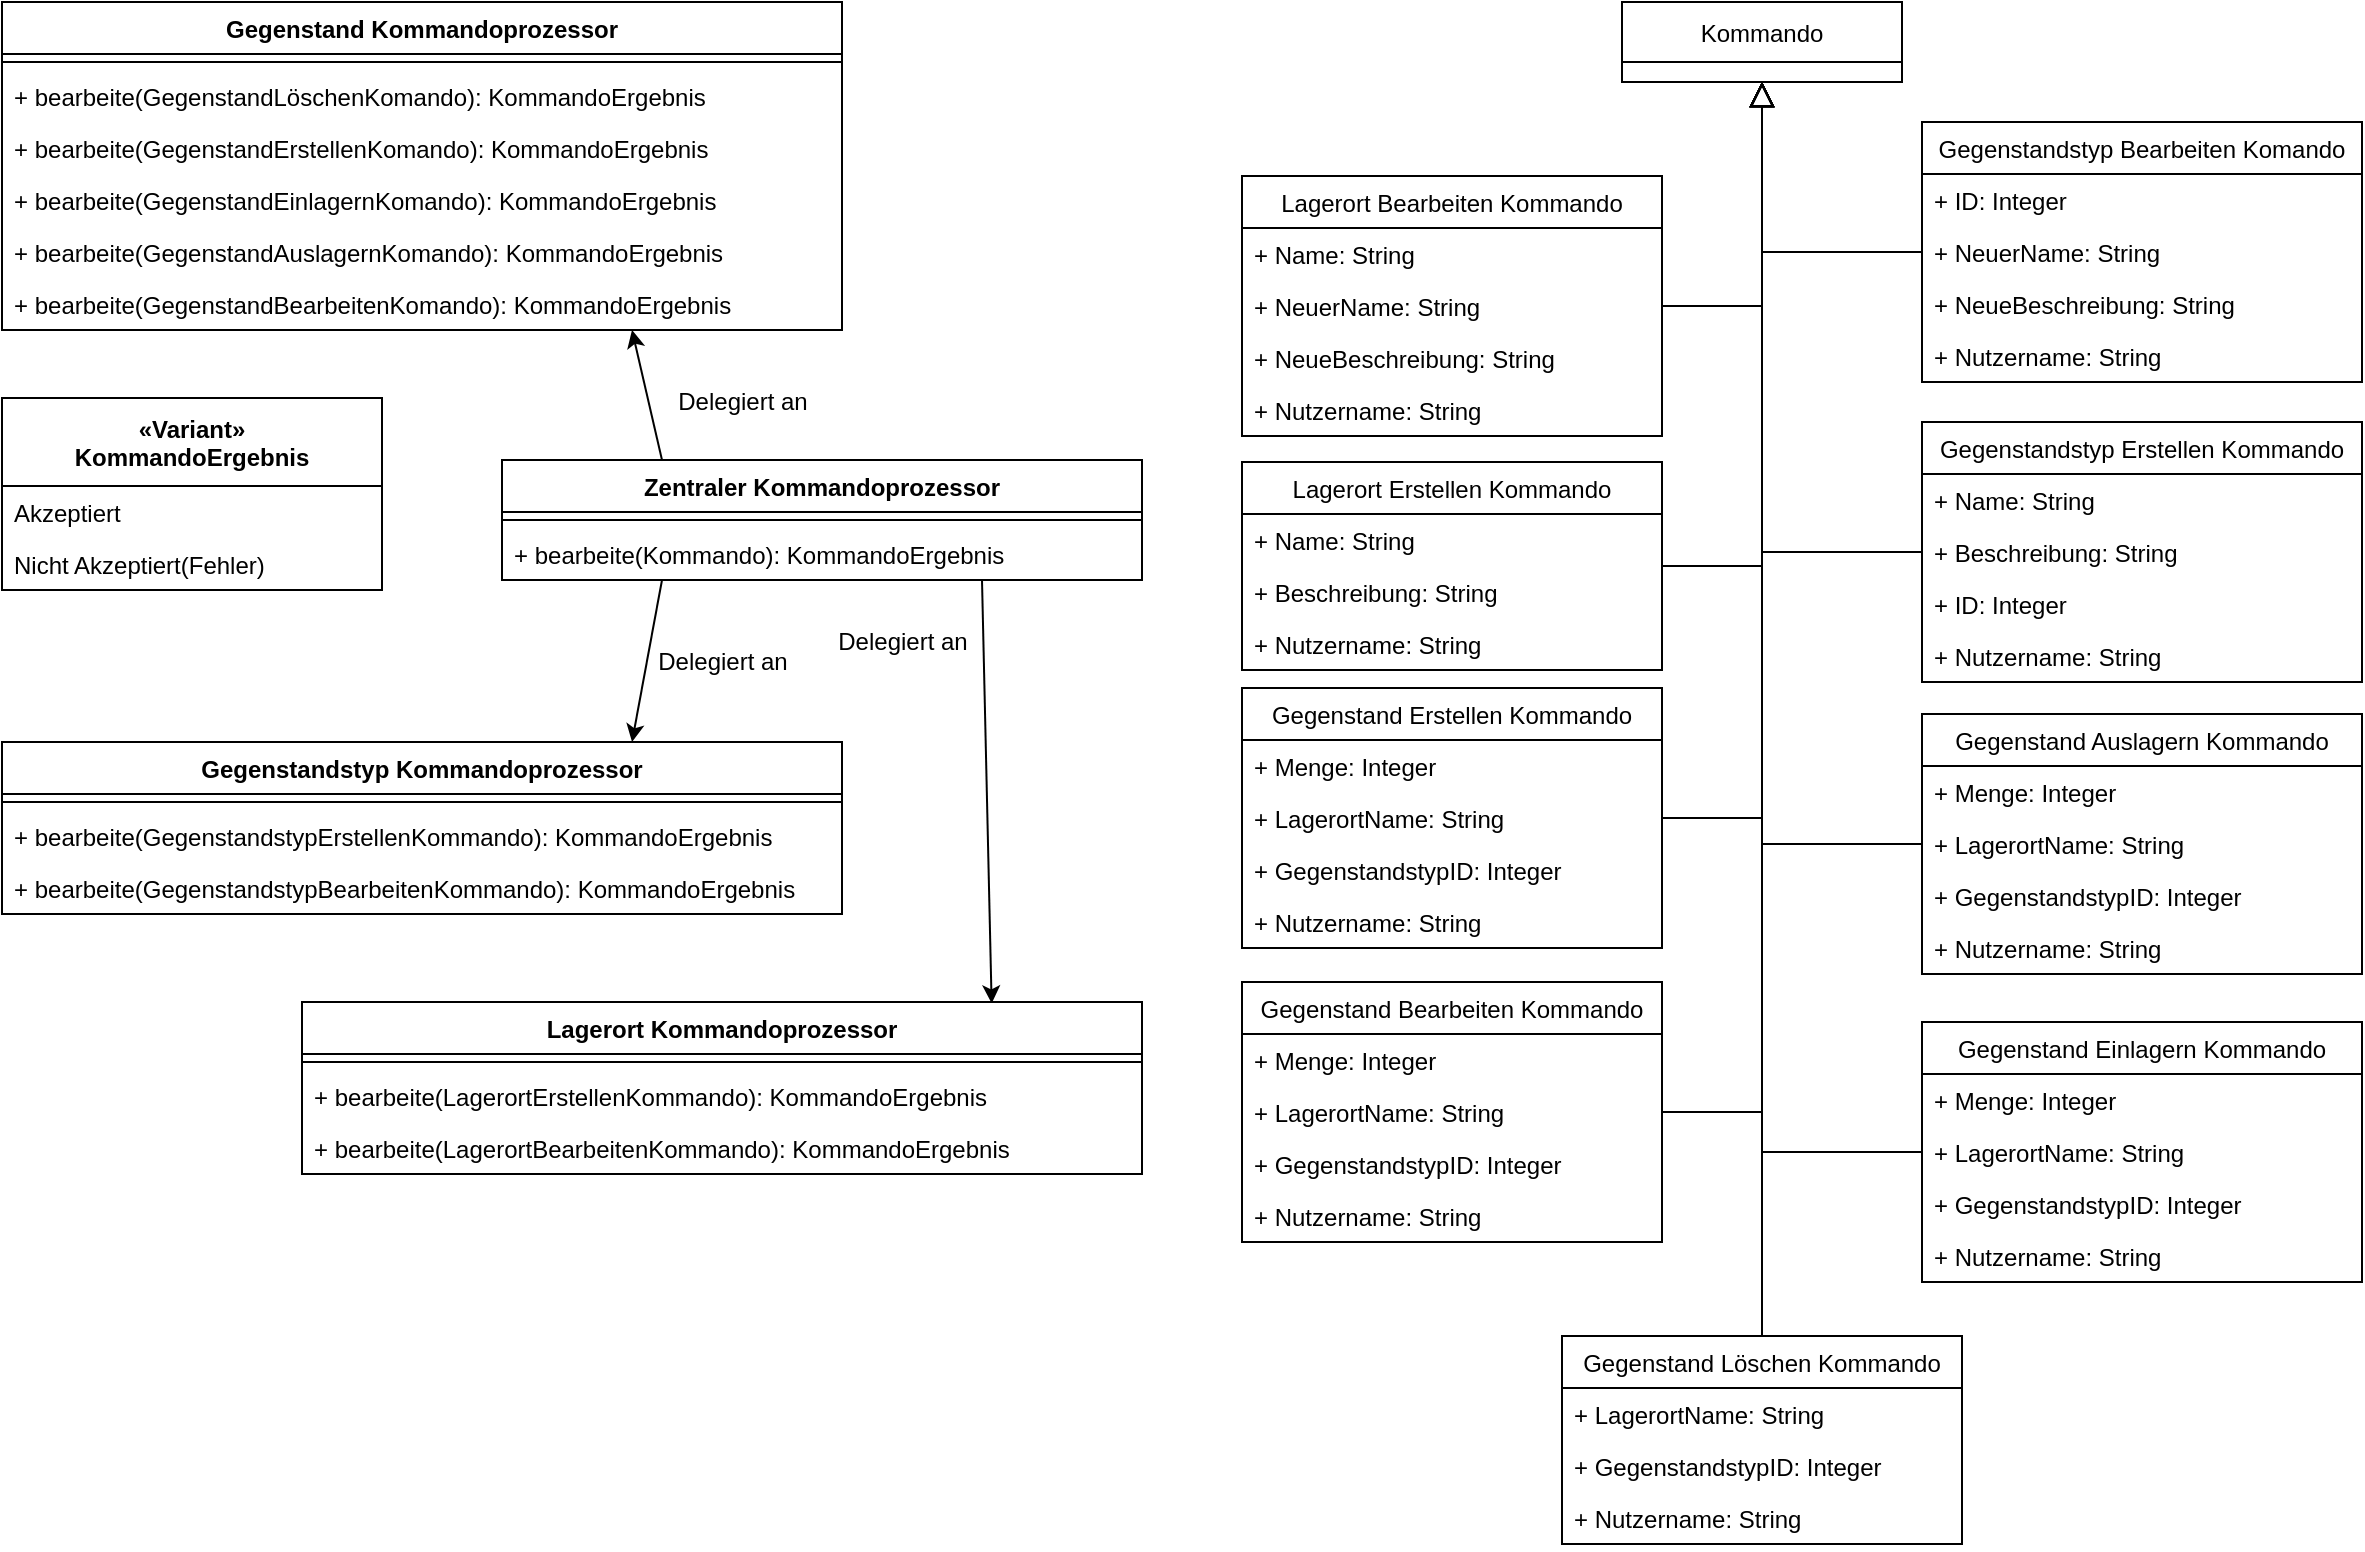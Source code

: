 <mxfile version="13.2.4" type="device"><diagram id="qqKshQ5H5uidfKz9Hw5a" name="Page-1"><mxGraphModel dx="652" dy="323" grid="1" gridSize="10" guides="1" tooltips="1" connect="1" arrows="1" fold="1" page="1" pageScale="1" pageWidth="850" pageHeight="1100" math="0" shadow="0"><root><mxCell id="0"/><mxCell id="1" parent="0"/><mxCell id="zfoi2NoK0QGwdhBa56pl-32" style="edgeStyle=none;rounded=0;orthogonalLoop=1;jettySize=auto;html=1;exitX=0.75;exitY=1;exitDx=0;exitDy=0;entryX=0.25;entryY=0;entryDx=0;entryDy=0;startArrow=classic;startFill=1;endArrow=none;endFill=0;" edge="1" parent="1" source="zfoi2NoK0QGwdhBa56pl-10" target="zfoi2NoK0QGwdhBa56pl-2"><mxGeometry relative="1" as="geometry"/></mxCell><mxCell id="zfoi2NoK0QGwdhBa56pl-10" value="Gegenstand Kommandoprozessor" style="swimlane;fontStyle=1;align=center;verticalAlign=top;childLayout=stackLayout;horizontal=1;startSize=26;horizontalStack=0;resizeParent=1;resizeParentMax=0;resizeLast=0;collapsible=1;marginBottom=0;" vertex="1" parent="1"><mxGeometry x="40" y="40" width="420" height="164" as="geometry"/></mxCell><mxCell id="zfoi2NoK0QGwdhBa56pl-12" value="" style="line;strokeWidth=1;fillColor=none;align=left;verticalAlign=middle;spacingTop=-1;spacingLeft=3;spacingRight=3;rotatable=0;labelPosition=right;points=[];portConstraint=eastwest;" vertex="1" parent="zfoi2NoK0QGwdhBa56pl-10"><mxGeometry y="26" width="420" height="8" as="geometry"/></mxCell><mxCell id="zfoi2NoK0QGwdhBa56pl-13" value="+ bearbeite(GegenstandLöschenKomando): KommandoErgebnis" style="text;strokeColor=none;fillColor=none;align=left;verticalAlign=top;spacingLeft=4;spacingRight=4;overflow=hidden;rotatable=0;points=[[0,0.5],[1,0.5]];portConstraint=eastwest;" vertex="1" parent="zfoi2NoK0QGwdhBa56pl-10"><mxGeometry y="34" width="420" height="26" as="geometry"/></mxCell><mxCell id="zfoi2NoK0QGwdhBa56pl-14" value="+ bearbeite(GegenstandErstellenKomando): KommandoErgebnis" style="text;strokeColor=none;fillColor=none;align=left;verticalAlign=top;spacingLeft=4;spacingRight=4;overflow=hidden;rotatable=0;points=[[0,0.5],[1,0.5]];portConstraint=eastwest;" vertex="1" parent="zfoi2NoK0QGwdhBa56pl-10"><mxGeometry y="60" width="420" height="26" as="geometry"/></mxCell><mxCell id="zfoi2NoK0QGwdhBa56pl-15" value="+ bearbeite(GegenstandEinlagernKomando): KommandoErgebnis" style="text;strokeColor=none;fillColor=none;align=left;verticalAlign=top;spacingLeft=4;spacingRight=4;overflow=hidden;rotatable=0;points=[[0,0.5],[1,0.5]];portConstraint=eastwest;" vertex="1" parent="zfoi2NoK0QGwdhBa56pl-10"><mxGeometry y="86" width="420" height="26" as="geometry"/></mxCell><mxCell id="zfoi2NoK0QGwdhBa56pl-16" value="+ bearbeite(GegenstandAuslagernKomando): KommandoErgebnis" style="text;strokeColor=none;fillColor=none;align=left;verticalAlign=top;spacingLeft=4;spacingRight=4;overflow=hidden;rotatable=0;points=[[0,0.5],[1,0.5]];portConstraint=eastwest;" vertex="1" parent="zfoi2NoK0QGwdhBa56pl-10"><mxGeometry y="112" width="420" height="26" as="geometry"/></mxCell><mxCell id="zfoi2NoK0QGwdhBa56pl-18" value="+ bearbeite(GegenstandBearbeitenKomando): KommandoErgebnis" style="text;strokeColor=none;fillColor=none;align=left;verticalAlign=top;spacingLeft=4;spacingRight=4;overflow=hidden;rotatable=0;points=[[0,0.5],[1,0.5]];portConstraint=eastwest;" vertex="1" parent="zfoi2NoK0QGwdhBa56pl-10"><mxGeometry y="138" width="420" height="26" as="geometry"/></mxCell><mxCell id="zfoi2NoK0QGwdhBa56pl-6" value="«Variant»&#10;KommandoErgebnis" style="swimlane;fontStyle=1;childLayout=stackLayout;horizontal=1;startSize=44;fillColor=none;horizontalStack=0;resizeParent=1;resizeParentMax=0;resizeLast=0;collapsible=1;marginBottom=0;strokeColor=#000000;" vertex="1" parent="1"><mxGeometry x="40" y="238" width="190" height="96" as="geometry"/></mxCell><mxCell id="zfoi2NoK0QGwdhBa56pl-7" value="Akzeptiert" style="text;strokeColor=none;fillColor=none;align=left;verticalAlign=top;spacingLeft=4;spacingRight=4;overflow=hidden;rotatable=0;points=[[0,0.5],[1,0.5]];portConstraint=eastwest;" vertex="1" parent="zfoi2NoK0QGwdhBa56pl-6"><mxGeometry y="44" width="190" height="26" as="geometry"/></mxCell><mxCell id="zfoi2NoK0QGwdhBa56pl-8" value="Nicht Akzeptiert(Fehler)" style="text;strokeColor=none;fillColor=none;align=left;verticalAlign=top;spacingLeft=4;spacingRight=4;overflow=hidden;rotatable=0;points=[[0,0.5],[1,0.5]];portConstraint=eastwest;" vertex="1" parent="zfoi2NoK0QGwdhBa56pl-6"><mxGeometry y="70" width="190" height="26" as="geometry"/></mxCell><mxCell id="zfoi2NoK0QGwdhBa56pl-94" style="edgeStyle=none;rounded=0;orthogonalLoop=1;jettySize=auto;html=1;exitX=0.25;exitY=1;exitDx=0;exitDy=0;entryX=0.75;entryY=0;entryDx=0;entryDy=0;startArrow=none;startFill=0;endArrow=classic;endFill=1;" edge="1" parent="1" source="zfoi2NoK0QGwdhBa56pl-2" target="zfoi2NoK0QGwdhBa56pl-26"><mxGeometry relative="1" as="geometry"/></mxCell><mxCell id="zfoi2NoK0QGwdhBa56pl-96" style="edgeStyle=none;rounded=0;orthogonalLoop=1;jettySize=auto;html=1;exitX=0.75;exitY=1;exitDx=0;exitDy=0;entryX=0.821;entryY=0.008;entryDx=0;entryDy=0;startArrow=none;startFill=0;endArrow=classic;endFill=1;entryPerimeter=0;" edge="1" parent="1" source="zfoi2NoK0QGwdhBa56pl-2" target="zfoi2NoK0QGwdhBa56pl-19"><mxGeometry relative="1" as="geometry"/></mxCell><mxCell id="zfoi2NoK0QGwdhBa56pl-2" value="Zentraler Kommandoprozessor" style="swimlane;fontStyle=1;align=center;verticalAlign=top;childLayout=stackLayout;horizontal=1;startSize=26;horizontalStack=0;resizeParent=1;resizeParentMax=0;resizeLast=0;collapsible=1;marginBottom=0;" vertex="1" parent="1"><mxGeometry x="290" y="269" width="320" height="60" as="geometry"/></mxCell><mxCell id="zfoi2NoK0QGwdhBa56pl-4" value="" style="line;strokeWidth=1;fillColor=none;align=left;verticalAlign=middle;spacingTop=-1;spacingLeft=3;spacingRight=3;rotatable=0;labelPosition=right;points=[];portConstraint=eastwest;" vertex="1" parent="zfoi2NoK0QGwdhBa56pl-2"><mxGeometry y="26" width="320" height="8" as="geometry"/></mxCell><mxCell id="zfoi2NoK0QGwdhBa56pl-5" value="+ bearbeite(Kommando): KommandoErgebnis" style="text;strokeColor=none;fillColor=none;align=left;verticalAlign=top;spacingLeft=4;spacingRight=4;overflow=hidden;rotatable=0;points=[[0,0.5],[1,0.5]];portConstraint=eastwest;" vertex="1" parent="zfoi2NoK0QGwdhBa56pl-2"><mxGeometry y="34" width="320" height="26" as="geometry"/></mxCell><mxCell id="zfoi2NoK0QGwdhBa56pl-35" value="Delegiert an" style="text;html=1;align=center;verticalAlign=middle;resizable=0;points=[];autosize=1;" vertex="1" parent="1"><mxGeometry x="370" y="230" width="80" height="20" as="geometry"/></mxCell><mxCell id="zfoi2NoK0QGwdhBa56pl-36" value="Delegiert an" style="text;html=1;align=center;verticalAlign=middle;resizable=0;points=[];autosize=1;" vertex="1" parent="1"><mxGeometry x="450" y="350" width="80" height="20" as="geometry"/></mxCell><mxCell id="zfoi2NoK0QGwdhBa56pl-37" value="Delegiert an" style="text;html=1;align=center;verticalAlign=middle;resizable=0;points=[];autosize=1;" vertex="1" parent="1"><mxGeometry x="360" y="360" width="80" height="20" as="geometry"/></mxCell><mxCell id="zfoi2NoK0QGwdhBa56pl-38" style="edgeStyle=orthogonalEdgeStyle;rounded=0;orthogonalLoop=1;jettySize=auto;html=1;exitX=0.5;exitY=1;exitDx=0;exitDy=0;entryX=1;entryY=0.5;entryDx=0;entryDy=0;endArrow=none;endFill=0;endSize=6;startSize=10;startArrow=block;startFill=0;" edge="1" parent="1" source="zfoi2NoK0QGwdhBa56pl-51" target="zfoi2NoK0QGwdhBa56pl-55"><mxGeometry relative="1" as="geometry"/></mxCell><mxCell id="zfoi2NoK0QGwdhBa56pl-39" style="edgeStyle=orthogonalEdgeStyle;rounded=0;orthogonalLoop=1;jettySize=auto;html=1;exitX=0.5;exitY=1;exitDx=0;exitDy=0;entryX=0;entryY=0.5;entryDx=0;entryDy=0;startArrow=block;startFill=0;startSize=10;endArrow=none;endFill=0;endSize=6;" edge="1" parent="1" source="zfoi2NoK0QGwdhBa56pl-51" target="zfoi2NoK0QGwdhBa56pl-65"><mxGeometry relative="1" as="geometry"/></mxCell><mxCell id="zfoi2NoK0QGwdhBa56pl-40" style="edgeStyle=orthogonalEdgeStyle;rounded=0;orthogonalLoop=1;jettySize=auto;html=1;exitX=0.5;exitY=1;exitDx=0;exitDy=0;entryX=1;entryY=0.5;entryDx=0;entryDy=0;startArrow=block;startFill=0;startSize=10;endArrow=none;endFill=0;endSize=6;" edge="1" parent="1" source="zfoi2NoK0QGwdhBa56pl-51" target="zfoi2NoK0QGwdhBa56pl-47"><mxGeometry relative="1" as="geometry"/></mxCell><mxCell id="zfoi2NoK0QGwdhBa56pl-41" style="edgeStyle=orthogonalEdgeStyle;rounded=0;orthogonalLoop=1;jettySize=auto;html=1;exitX=0.5;exitY=1;exitDx=0;exitDy=0;entryX=0;entryY=0.5;entryDx=0;entryDy=0;startArrow=block;startFill=0;startSize=10;endArrow=none;endFill=0;endSize=6;" edge="1" parent="1" source="zfoi2NoK0QGwdhBa56pl-51" target="zfoi2NoK0QGwdhBa56pl-80"><mxGeometry relative="1" as="geometry"/></mxCell><mxCell id="zfoi2NoK0QGwdhBa56pl-42" style="edgeStyle=orthogonalEdgeStyle;rounded=0;orthogonalLoop=1;jettySize=auto;html=1;exitX=0.5;exitY=1;exitDx=0;exitDy=0;entryX=1;entryY=0.5;entryDx=0;entryDy=0;startArrow=block;startFill=0;startSize=10;endArrow=none;endFill=0;endSize=6;" edge="1" parent="1" source="zfoi2NoK0QGwdhBa56pl-51" target="zfoi2NoK0QGwdhBa56pl-75"><mxGeometry relative="1" as="geometry"/></mxCell><mxCell id="zfoi2NoK0QGwdhBa56pl-43" style="edgeStyle=orthogonalEdgeStyle;rounded=0;orthogonalLoop=1;jettySize=auto;html=1;exitX=0.5;exitY=1;exitDx=0;exitDy=0;entryX=0;entryY=0.5;entryDx=0;entryDy=0;startArrow=block;startFill=0;startSize=10;endArrow=none;endFill=0;endSize=6;" edge="1" parent="1" source="zfoi2NoK0QGwdhBa56pl-51" target="zfoi2NoK0QGwdhBa56pl-60"><mxGeometry relative="1" as="geometry"/></mxCell><mxCell id="zfoi2NoK0QGwdhBa56pl-44" style="edgeStyle=orthogonalEdgeStyle;rounded=0;orthogonalLoop=1;jettySize=auto;html=1;exitX=0.5;exitY=1;exitDx=0;exitDy=0;entryX=1;entryY=0.5;entryDx=0;entryDy=0;startArrow=block;startFill=0;startSize=10;endArrow=none;endFill=0;endSize=6;" edge="1" parent="1" source="zfoi2NoK0QGwdhBa56pl-51" target="zfoi2NoK0QGwdhBa56pl-70"><mxGeometry relative="1" as="geometry"/></mxCell><mxCell id="zfoi2NoK0QGwdhBa56pl-45" style="edgeStyle=orthogonalEdgeStyle;rounded=0;orthogonalLoop=1;jettySize=auto;html=1;exitX=0.5;exitY=1;exitDx=0;exitDy=0;entryX=0;entryY=0.5;entryDx=0;entryDy=0;startArrow=block;startFill=0;startSize=10;endArrow=none;endFill=0;endSize=6;" edge="1" parent="1" source="zfoi2NoK0QGwdhBa56pl-51" target="zfoi2NoK0QGwdhBa56pl-85"><mxGeometry relative="1" as="geometry"/></mxCell><mxCell id="zfoi2NoK0QGwdhBa56pl-46" style="edgeStyle=orthogonalEdgeStyle;rounded=0;orthogonalLoop=1;jettySize=auto;html=1;exitX=0.5;exitY=1;exitDx=0;exitDy=0;startArrow=block;startFill=0;startSize=10;endArrow=none;endFill=0;endSize=6;entryX=0.5;entryY=0;entryDx=0;entryDy=0;" edge="1" parent="1" source="zfoi2NoK0QGwdhBa56pl-51" target="zfoi2NoK0QGwdhBa56pl-88"><mxGeometry relative="1" as="geometry"><mxPoint x="920" y="620" as="targetPoint"/><Array as="points"/></mxGeometry></mxCell><mxCell id="zfoi2NoK0QGwdhBa56pl-26" value="Gegenstandstyp Kommandoprozessor" style="swimlane;fontStyle=1;align=center;verticalAlign=top;childLayout=stackLayout;horizontal=1;startSize=26;horizontalStack=0;resizeParent=1;resizeParentMax=0;resizeLast=0;collapsible=1;marginBottom=0;" vertex="1" parent="1"><mxGeometry x="40" y="410" width="420" height="86" as="geometry"/></mxCell><mxCell id="zfoi2NoK0QGwdhBa56pl-27" value="" style="line;strokeWidth=1;fillColor=none;align=left;verticalAlign=middle;spacingTop=-1;spacingLeft=3;spacingRight=3;rotatable=0;labelPosition=right;points=[];portConstraint=eastwest;" vertex="1" parent="zfoi2NoK0QGwdhBa56pl-26"><mxGeometry y="26" width="420" height="8" as="geometry"/></mxCell><mxCell id="zfoi2NoK0QGwdhBa56pl-28" value="+ bearbeite(GegenstandstypErstellenKommando): KommandoErgebnis" style="text;strokeColor=none;fillColor=none;align=left;verticalAlign=top;spacingLeft=4;spacingRight=4;overflow=hidden;rotatable=0;points=[[0,0.5],[1,0.5]];portConstraint=eastwest;" vertex="1" parent="zfoi2NoK0QGwdhBa56pl-26"><mxGeometry y="34" width="420" height="26" as="geometry"/></mxCell><mxCell id="zfoi2NoK0QGwdhBa56pl-29" value="+ bearbeite(GegenstandstypBearbeitenKommando): KommandoErgebnis" style="text;strokeColor=none;fillColor=none;align=left;verticalAlign=top;spacingLeft=4;spacingRight=4;overflow=hidden;rotatable=0;points=[[0,0.5],[1,0.5]];portConstraint=eastwest;" vertex="1" parent="zfoi2NoK0QGwdhBa56pl-26"><mxGeometry y="60" width="420" height="26" as="geometry"/></mxCell><mxCell id="zfoi2NoK0QGwdhBa56pl-47" value="Lagerort Erstellen Kommando" style="swimlane;fontStyle=0;childLayout=stackLayout;horizontal=1;startSize=26;fillColor=none;horizontalStack=0;resizeParent=1;resizeParentMax=0;resizeLast=0;collapsible=1;marginBottom=0;strokeColor=#000000;" vertex="1" parent="1"><mxGeometry x="660" y="270" width="210" height="104" as="geometry"/></mxCell><mxCell id="zfoi2NoK0QGwdhBa56pl-48" value="+ Name: String" style="text;strokeColor=none;fillColor=none;align=left;verticalAlign=top;spacingLeft=4;spacingRight=4;overflow=hidden;rotatable=0;points=[[0,0.5],[1,0.5]];portConstraint=eastwest;" vertex="1" parent="zfoi2NoK0QGwdhBa56pl-47"><mxGeometry y="26" width="210" height="26" as="geometry"/></mxCell><mxCell id="zfoi2NoK0QGwdhBa56pl-49" value="+ Beschreibung: String" style="text;strokeColor=none;fillColor=none;align=left;verticalAlign=top;spacingLeft=4;spacingRight=4;overflow=hidden;rotatable=0;points=[[0,0.5],[1,0.5]];portConstraint=eastwest;" vertex="1" parent="zfoi2NoK0QGwdhBa56pl-47"><mxGeometry y="52" width="210" height="26" as="geometry"/></mxCell><mxCell id="zfoi2NoK0QGwdhBa56pl-50" value="+ Nutzername: String" style="text;strokeColor=none;fillColor=none;align=left;verticalAlign=top;spacingLeft=4;spacingRight=4;overflow=hidden;rotatable=0;points=[[0,0.5],[1,0.5]];portConstraint=eastwest;" vertex="1" parent="zfoi2NoK0QGwdhBa56pl-47"><mxGeometry y="78" width="210" height="26" as="geometry"/></mxCell><mxCell id="zfoi2NoK0QGwdhBa56pl-51" value="Kommando" style="swimlane;fontStyle=0;childLayout=stackLayout;horizontal=1;startSize=30;fillColor=none;horizontalStack=0;resizeParent=1;resizeParentMax=0;resizeLast=0;collapsible=1;marginBottom=0;strokeColor=#000000;" vertex="1" parent="1"><mxGeometry x="850" y="40" width="140" height="40" as="geometry"/></mxCell><mxCell id="zfoi2NoK0QGwdhBa56pl-53" value="Lagerort Bearbeiten Kommando" style="swimlane;fontStyle=0;childLayout=stackLayout;horizontal=1;startSize=26;fillColor=none;horizontalStack=0;resizeParent=1;resizeParentMax=0;resizeLast=0;collapsible=1;marginBottom=0;strokeColor=#000000;shadow=0;" vertex="1" parent="1"><mxGeometry x="660" y="127" width="210" height="130" as="geometry"/></mxCell><mxCell id="zfoi2NoK0QGwdhBa56pl-54" value="+ Name: String" style="text;strokeColor=none;fillColor=none;align=left;verticalAlign=top;spacingLeft=4;spacingRight=4;overflow=hidden;rotatable=0;points=[[0,0.5],[1,0.5]];portConstraint=eastwest;" vertex="1" parent="zfoi2NoK0QGwdhBa56pl-53"><mxGeometry y="26" width="210" height="26" as="geometry"/></mxCell><mxCell id="zfoi2NoK0QGwdhBa56pl-55" value="+ NeuerName: String" style="text;strokeColor=none;fillColor=none;align=left;verticalAlign=top;spacingLeft=4;spacingRight=4;overflow=hidden;rotatable=0;points=[[0,0.5],[1,0.5]];portConstraint=eastwest;" vertex="1" parent="zfoi2NoK0QGwdhBa56pl-53"><mxGeometry y="52" width="210" height="26" as="geometry"/></mxCell><mxCell id="zfoi2NoK0QGwdhBa56pl-56" value="+ NeueBeschreibung: String" style="text;strokeColor=none;fillColor=none;align=left;verticalAlign=top;spacingLeft=4;spacingRight=4;overflow=hidden;rotatable=0;points=[[0,0.5],[1,0.5]];portConstraint=eastwest;" vertex="1" parent="zfoi2NoK0QGwdhBa56pl-53"><mxGeometry y="78" width="210" height="26" as="geometry"/></mxCell><mxCell id="zfoi2NoK0QGwdhBa56pl-57" value="+ Nutzername: String" style="text;strokeColor=none;fillColor=none;align=left;verticalAlign=top;spacingLeft=4;spacingRight=4;overflow=hidden;rotatable=0;points=[[0,0.5],[1,0.5]];portConstraint=eastwest;" vertex="1" parent="zfoi2NoK0QGwdhBa56pl-53"><mxGeometry y="104" width="210" height="26" as="geometry"/></mxCell><mxCell id="zfoi2NoK0QGwdhBa56pl-58" value="Gegenstand Auslagern Kommando" style="swimlane;fontStyle=0;childLayout=stackLayout;horizontal=1;startSize=26;fillColor=none;horizontalStack=0;resizeParent=1;resizeParentMax=0;resizeLast=0;collapsible=1;marginBottom=0;strokeColor=#000000;" vertex="1" parent="1"><mxGeometry x="1000" y="396" width="220" height="130" as="geometry"/></mxCell><mxCell id="zfoi2NoK0QGwdhBa56pl-59" value="+ Menge: Integer" style="text;strokeColor=none;fillColor=none;align=left;verticalAlign=top;spacingLeft=4;spacingRight=4;overflow=hidden;rotatable=0;points=[[0,0.5],[1,0.5]];portConstraint=eastwest;" vertex="1" parent="zfoi2NoK0QGwdhBa56pl-58"><mxGeometry y="26" width="220" height="26" as="geometry"/></mxCell><mxCell id="zfoi2NoK0QGwdhBa56pl-60" value="+ LagerortName: String" style="text;strokeColor=none;fillColor=none;align=left;verticalAlign=top;spacingLeft=4;spacingRight=4;overflow=hidden;rotatable=0;points=[[0,0.5],[1,0.5]];portConstraint=eastwest;" vertex="1" parent="zfoi2NoK0QGwdhBa56pl-58"><mxGeometry y="52" width="220" height="26" as="geometry"/></mxCell><mxCell id="zfoi2NoK0QGwdhBa56pl-61" value="+ GegenstandstypID: Integer" style="text;strokeColor=none;fillColor=none;align=left;verticalAlign=top;spacingLeft=4;spacingRight=4;overflow=hidden;rotatable=0;points=[[0,0.5],[1,0.5]];portConstraint=eastwest;" vertex="1" parent="zfoi2NoK0QGwdhBa56pl-58"><mxGeometry y="78" width="220" height="26" as="geometry"/></mxCell><mxCell id="zfoi2NoK0QGwdhBa56pl-62" value="+ Nutzername: String" style="text;strokeColor=none;fillColor=none;align=left;verticalAlign=top;spacingLeft=4;spacingRight=4;overflow=hidden;rotatable=0;points=[[0,0.5],[1,0.5]];portConstraint=eastwest;" vertex="1" parent="zfoi2NoK0QGwdhBa56pl-58"><mxGeometry y="104" width="220" height="26" as="geometry"/></mxCell><mxCell id="zfoi2NoK0QGwdhBa56pl-63" value="Gegenstandstyp Bearbeiten Komando" style="swimlane;fontStyle=0;childLayout=stackLayout;horizontal=1;startSize=26;fillColor=none;horizontalStack=0;resizeParent=1;resizeParentMax=0;resizeLast=0;collapsible=1;marginBottom=0;strokeColor=#000000;" vertex="1" parent="1"><mxGeometry x="1000" y="100" width="220" height="130" as="geometry"><mxRectangle x="890" y="730" width="210" height="26" as="alternateBounds"/></mxGeometry></mxCell><mxCell id="zfoi2NoK0QGwdhBa56pl-64" value="+ ID: Integer" style="text;strokeColor=none;fillColor=none;align=left;verticalAlign=top;spacingLeft=4;spacingRight=4;overflow=hidden;rotatable=0;points=[[0,0.5],[1,0.5]];portConstraint=eastwest;" vertex="1" parent="zfoi2NoK0QGwdhBa56pl-63"><mxGeometry y="26" width="220" height="26" as="geometry"/></mxCell><mxCell id="zfoi2NoK0QGwdhBa56pl-65" value="+ NeuerName: String" style="text;strokeColor=none;fillColor=none;align=left;verticalAlign=top;spacingLeft=4;spacingRight=4;overflow=hidden;rotatable=0;points=[[0,0.5],[1,0.5]];portConstraint=eastwest;" vertex="1" parent="zfoi2NoK0QGwdhBa56pl-63"><mxGeometry y="52" width="220" height="26" as="geometry"/></mxCell><mxCell id="zfoi2NoK0QGwdhBa56pl-66" value="+ NeueBeschreibung: String" style="text;strokeColor=none;fillColor=none;align=left;verticalAlign=top;spacingLeft=4;spacingRight=4;overflow=hidden;rotatable=0;points=[[0,0.5],[1,0.5]];portConstraint=eastwest;" vertex="1" parent="zfoi2NoK0QGwdhBa56pl-63"><mxGeometry y="78" width="220" height="26" as="geometry"/></mxCell><mxCell id="zfoi2NoK0QGwdhBa56pl-67" value="+ Nutzername: String" style="text;strokeColor=none;fillColor=none;align=left;verticalAlign=top;spacingLeft=4;spacingRight=4;overflow=hidden;rotatable=0;points=[[0,0.5],[1,0.5]];portConstraint=eastwest;" vertex="1" parent="zfoi2NoK0QGwdhBa56pl-63"><mxGeometry y="104" width="220" height="26" as="geometry"/></mxCell><mxCell id="zfoi2NoK0QGwdhBa56pl-68" value="Gegenstand Bearbeiten Kommando" style="swimlane;fontStyle=0;childLayout=stackLayout;horizontal=1;startSize=26;fillColor=none;horizontalStack=0;resizeParent=1;resizeParentMax=0;resizeLast=0;collapsible=1;marginBottom=0;strokeColor=#000000;" vertex="1" parent="1"><mxGeometry x="660" y="530" width="210" height="130" as="geometry"/></mxCell><mxCell id="zfoi2NoK0QGwdhBa56pl-69" value="+ Menge: Integer" style="text;strokeColor=none;fillColor=none;align=left;verticalAlign=top;spacingLeft=4;spacingRight=4;overflow=hidden;rotatable=0;points=[[0,0.5],[1,0.5]];portConstraint=eastwest;" vertex="1" parent="zfoi2NoK0QGwdhBa56pl-68"><mxGeometry y="26" width="210" height="26" as="geometry"/></mxCell><mxCell id="zfoi2NoK0QGwdhBa56pl-70" value="+ LagerortName: String" style="text;strokeColor=none;fillColor=none;align=left;verticalAlign=top;spacingLeft=4;spacingRight=4;overflow=hidden;rotatable=0;points=[[0,0.5],[1,0.5]];portConstraint=eastwest;" vertex="1" parent="zfoi2NoK0QGwdhBa56pl-68"><mxGeometry y="52" width="210" height="26" as="geometry"/></mxCell><mxCell id="zfoi2NoK0QGwdhBa56pl-71" value="+ GegenstandstypID: Integer" style="text;strokeColor=none;fillColor=none;align=left;verticalAlign=top;spacingLeft=4;spacingRight=4;overflow=hidden;rotatable=0;points=[[0,0.5],[1,0.5]];portConstraint=eastwest;" vertex="1" parent="zfoi2NoK0QGwdhBa56pl-68"><mxGeometry y="78" width="210" height="26" as="geometry"/></mxCell><mxCell id="zfoi2NoK0QGwdhBa56pl-72" value="+ Nutzername: String" style="text;strokeColor=none;fillColor=none;align=left;verticalAlign=top;spacingLeft=4;spacingRight=4;overflow=hidden;rotatable=0;points=[[0,0.5],[1,0.5]];portConstraint=eastwest;" vertex="1" parent="zfoi2NoK0QGwdhBa56pl-68"><mxGeometry y="104" width="210" height="26" as="geometry"/></mxCell><mxCell id="zfoi2NoK0QGwdhBa56pl-73" value="Gegenstand Erstellen Kommando" style="swimlane;fontStyle=0;childLayout=stackLayout;horizontal=1;startSize=26;fillColor=none;horizontalStack=0;resizeParent=1;resizeParentMax=0;resizeLast=0;collapsible=1;marginBottom=0;strokeColor=#000000;" vertex="1" parent="1"><mxGeometry x="660" y="383" width="210" height="130" as="geometry"/></mxCell><mxCell id="zfoi2NoK0QGwdhBa56pl-74" value="+ Menge: Integer" style="text;strokeColor=none;fillColor=none;align=left;verticalAlign=top;spacingLeft=4;spacingRight=4;overflow=hidden;rotatable=0;points=[[0,0.5],[1,0.5]];portConstraint=eastwest;" vertex="1" parent="zfoi2NoK0QGwdhBa56pl-73"><mxGeometry y="26" width="210" height="26" as="geometry"/></mxCell><mxCell id="zfoi2NoK0QGwdhBa56pl-75" value="+ LagerortName: String" style="text;strokeColor=none;fillColor=none;align=left;verticalAlign=top;spacingLeft=4;spacingRight=4;overflow=hidden;rotatable=0;points=[[0,0.5],[1,0.5]];portConstraint=eastwest;" vertex="1" parent="zfoi2NoK0QGwdhBa56pl-73"><mxGeometry y="52" width="210" height="26" as="geometry"/></mxCell><mxCell id="zfoi2NoK0QGwdhBa56pl-76" value="+ GegenstandstypID: Integer" style="text;strokeColor=none;fillColor=none;align=left;verticalAlign=top;spacingLeft=4;spacingRight=4;overflow=hidden;rotatable=0;points=[[0,0.5],[1,0.5]];portConstraint=eastwest;" vertex="1" parent="zfoi2NoK0QGwdhBa56pl-73"><mxGeometry y="78" width="210" height="26" as="geometry"/></mxCell><mxCell id="zfoi2NoK0QGwdhBa56pl-77" value="+ Nutzername: String" style="text;strokeColor=none;fillColor=none;align=left;verticalAlign=top;spacingLeft=4;spacingRight=4;overflow=hidden;rotatable=0;points=[[0,0.5],[1,0.5]];portConstraint=eastwest;" vertex="1" parent="zfoi2NoK0QGwdhBa56pl-73"><mxGeometry y="104" width="210" height="26" as="geometry"/></mxCell><mxCell id="zfoi2NoK0QGwdhBa56pl-78" value="Gegenstandstyp Erstellen Kommando" style="swimlane;fontStyle=0;childLayout=stackLayout;horizontal=1;startSize=26;fillColor=none;horizontalStack=0;resizeParent=1;resizeParentMax=0;resizeLast=0;collapsible=1;marginBottom=0;strokeColor=#000000;" vertex="1" parent="1"><mxGeometry x="1000" y="250" width="220" height="130" as="geometry"/></mxCell><mxCell id="zfoi2NoK0QGwdhBa56pl-79" value="+ Name: String" style="text;strokeColor=none;fillColor=none;align=left;verticalAlign=top;spacingLeft=4;spacingRight=4;overflow=hidden;rotatable=0;points=[[0,0.5],[1,0.5]];portConstraint=eastwest;" vertex="1" parent="zfoi2NoK0QGwdhBa56pl-78"><mxGeometry y="26" width="220" height="26" as="geometry"/></mxCell><mxCell id="zfoi2NoK0QGwdhBa56pl-80" value="+ Beschreibung: String" style="text;strokeColor=none;fillColor=none;align=left;verticalAlign=top;spacingLeft=4;spacingRight=4;overflow=hidden;rotatable=0;points=[[0,0.5],[1,0.5]];portConstraint=eastwest;" vertex="1" parent="zfoi2NoK0QGwdhBa56pl-78"><mxGeometry y="52" width="220" height="26" as="geometry"/></mxCell><mxCell id="zfoi2NoK0QGwdhBa56pl-81" value="+ ID: Integer" style="text;strokeColor=none;fillColor=none;align=left;verticalAlign=top;spacingLeft=4;spacingRight=4;overflow=hidden;rotatable=0;points=[[0,0.5],[1,0.5]];portConstraint=eastwest;" vertex="1" parent="zfoi2NoK0QGwdhBa56pl-78"><mxGeometry y="78" width="220" height="26" as="geometry"/></mxCell><mxCell id="zfoi2NoK0QGwdhBa56pl-82" value="+ Nutzername: String" style="text;strokeColor=none;fillColor=none;align=left;verticalAlign=top;spacingLeft=4;spacingRight=4;overflow=hidden;rotatable=0;points=[[0,0.5],[1,0.5]];portConstraint=eastwest;" vertex="1" parent="zfoi2NoK0QGwdhBa56pl-78"><mxGeometry y="104" width="220" height="26" as="geometry"/></mxCell><mxCell id="zfoi2NoK0QGwdhBa56pl-88" value="Gegenstand Löschen Kommando" style="swimlane;fontStyle=0;childLayout=stackLayout;horizontal=1;startSize=26;fillColor=none;horizontalStack=0;resizeParent=1;resizeParentMax=0;resizeLast=0;collapsible=1;marginBottom=0;strokeColor=#000000;" vertex="1" parent="1"><mxGeometry x="820" y="707" width="200" height="104" as="geometry"/></mxCell><mxCell id="zfoi2NoK0QGwdhBa56pl-89" value="+ LagerortName: String" style="text;strokeColor=none;fillColor=none;align=left;verticalAlign=top;spacingLeft=4;spacingRight=4;overflow=hidden;rotatable=0;points=[[0,0.5],[1,0.5]];portConstraint=eastwest;" vertex="1" parent="zfoi2NoK0QGwdhBa56pl-88"><mxGeometry y="26" width="200" height="26" as="geometry"/></mxCell><mxCell id="zfoi2NoK0QGwdhBa56pl-90" value="+ GegenstandstypID: Integer" style="text;strokeColor=none;fillColor=none;align=left;verticalAlign=top;spacingLeft=4;spacingRight=4;overflow=hidden;rotatable=0;points=[[0,0.5],[1,0.5]];portConstraint=eastwest;" vertex="1" parent="zfoi2NoK0QGwdhBa56pl-88"><mxGeometry y="52" width="200" height="26" as="geometry"/></mxCell><mxCell id="zfoi2NoK0QGwdhBa56pl-91" value="+ Nutzername: String" style="text;strokeColor=none;fillColor=none;align=left;verticalAlign=top;spacingLeft=4;spacingRight=4;overflow=hidden;rotatable=0;points=[[0,0.5],[1,0.5]];portConstraint=eastwest;" vertex="1" parent="zfoi2NoK0QGwdhBa56pl-88"><mxGeometry y="78" width="200" height="26" as="geometry"/></mxCell><mxCell id="zfoi2NoK0QGwdhBa56pl-83" value="Gegenstand Einlagern Kommando" style="swimlane;fontStyle=0;childLayout=stackLayout;horizontal=1;startSize=26;fillColor=none;horizontalStack=0;resizeParent=1;resizeParentMax=0;resizeLast=0;collapsible=1;marginBottom=0;strokeColor=#000000;" vertex="1" parent="1"><mxGeometry x="1000" y="550" width="220" height="130" as="geometry"/></mxCell><mxCell id="zfoi2NoK0QGwdhBa56pl-84" value="+ Menge: Integer" style="text;strokeColor=none;fillColor=none;align=left;verticalAlign=top;spacingLeft=4;spacingRight=4;overflow=hidden;rotatable=0;points=[[0,0.5],[1,0.5]];portConstraint=eastwest;" vertex="1" parent="zfoi2NoK0QGwdhBa56pl-83"><mxGeometry y="26" width="220" height="26" as="geometry"/></mxCell><mxCell id="zfoi2NoK0QGwdhBa56pl-85" value="+ LagerortName: String" style="text;strokeColor=none;fillColor=none;align=left;verticalAlign=top;spacingLeft=4;spacingRight=4;overflow=hidden;rotatable=0;points=[[0,0.5],[1,0.5]];portConstraint=eastwest;" vertex="1" parent="zfoi2NoK0QGwdhBa56pl-83"><mxGeometry y="52" width="220" height="26" as="geometry"/></mxCell><mxCell id="zfoi2NoK0QGwdhBa56pl-86" value="+ GegenstandstypID: Integer" style="text;strokeColor=none;fillColor=none;align=left;verticalAlign=top;spacingLeft=4;spacingRight=4;overflow=hidden;rotatable=0;points=[[0,0.5],[1,0.5]];portConstraint=eastwest;" vertex="1" parent="zfoi2NoK0QGwdhBa56pl-83"><mxGeometry y="78" width="220" height="26" as="geometry"/></mxCell><mxCell id="zfoi2NoK0QGwdhBa56pl-87" value="+ Nutzername: String" style="text;strokeColor=none;fillColor=none;align=left;verticalAlign=top;spacingLeft=4;spacingRight=4;overflow=hidden;rotatable=0;points=[[0,0.5],[1,0.5]];portConstraint=eastwest;" vertex="1" parent="zfoi2NoK0QGwdhBa56pl-83"><mxGeometry y="104" width="220" height="26" as="geometry"/></mxCell><mxCell id="zfoi2NoK0QGwdhBa56pl-19" value="Lagerort Kommandoprozessor" style="swimlane;fontStyle=1;align=center;verticalAlign=top;childLayout=stackLayout;horizontal=1;startSize=26;horizontalStack=0;resizeParent=1;resizeParentMax=0;resizeLast=0;collapsible=1;marginBottom=0;" vertex="1" parent="1"><mxGeometry x="190" y="540" width="420" height="86" as="geometry"/></mxCell><mxCell id="zfoi2NoK0QGwdhBa56pl-20" value="" style="line;strokeWidth=1;fillColor=none;align=left;verticalAlign=middle;spacingTop=-1;spacingLeft=3;spacingRight=3;rotatable=0;labelPosition=right;points=[];portConstraint=eastwest;" vertex="1" parent="zfoi2NoK0QGwdhBa56pl-19"><mxGeometry y="26" width="420" height="8" as="geometry"/></mxCell><mxCell id="zfoi2NoK0QGwdhBa56pl-21" value="+ bearbeite(LagerortErstellenKommando): KommandoErgebnis" style="text;strokeColor=none;fillColor=none;align=left;verticalAlign=top;spacingLeft=4;spacingRight=4;overflow=hidden;rotatable=0;points=[[0,0.5],[1,0.5]];portConstraint=eastwest;" vertex="1" parent="zfoi2NoK0QGwdhBa56pl-19"><mxGeometry y="34" width="420" height="26" as="geometry"/></mxCell><mxCell id="zfoi2NoK0QGwdhBa56pl-22" value="+ bearbeite(LagerortBearbeitenKommando): KommandoErgebnis" style="text;strokeColor=none;fillColor=none;align=left;verticalAlign=top;spacingLeft=4;spacingRight=4;overflow=hidden;rotatable=0;points=[[0,0.5],[1,0.5]];portConstraint=eastwest;" vertex="1" parent="zfoi2NoK0QGwdhBa56pl-19"><mxGeometry y="60" width="420" height="26" as="geometry"/></mxCell></root></mxGraphModel></diagram></mxfile>